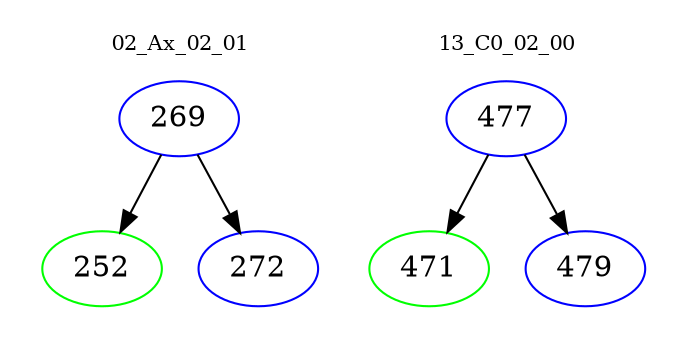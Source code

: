 digraph{
subgraph cluster_0 {
color = white
label = "02_Ax_02_01";
fontsize=10;
T0_269 [label="269", color="blue"]
T0_269 -> T0_252 [color="black"]
T0_252 [label="252", color="green"]
T0_269 -> T0_272 [color="black"]
T0_272 [label="272", color="blue"]
}
subgraph cluster_1 {
color = white
label = "13_C0_02_00";
fontsize=10;
T1_477 [label="477", color="blue"]
T1_477 -> T1_471 [color="black"]
T1_471 [label="471", color="green"]
T1_477 -> T1_479 [color="black"]
T1_479 [label="479", color="blue"]
}
}
